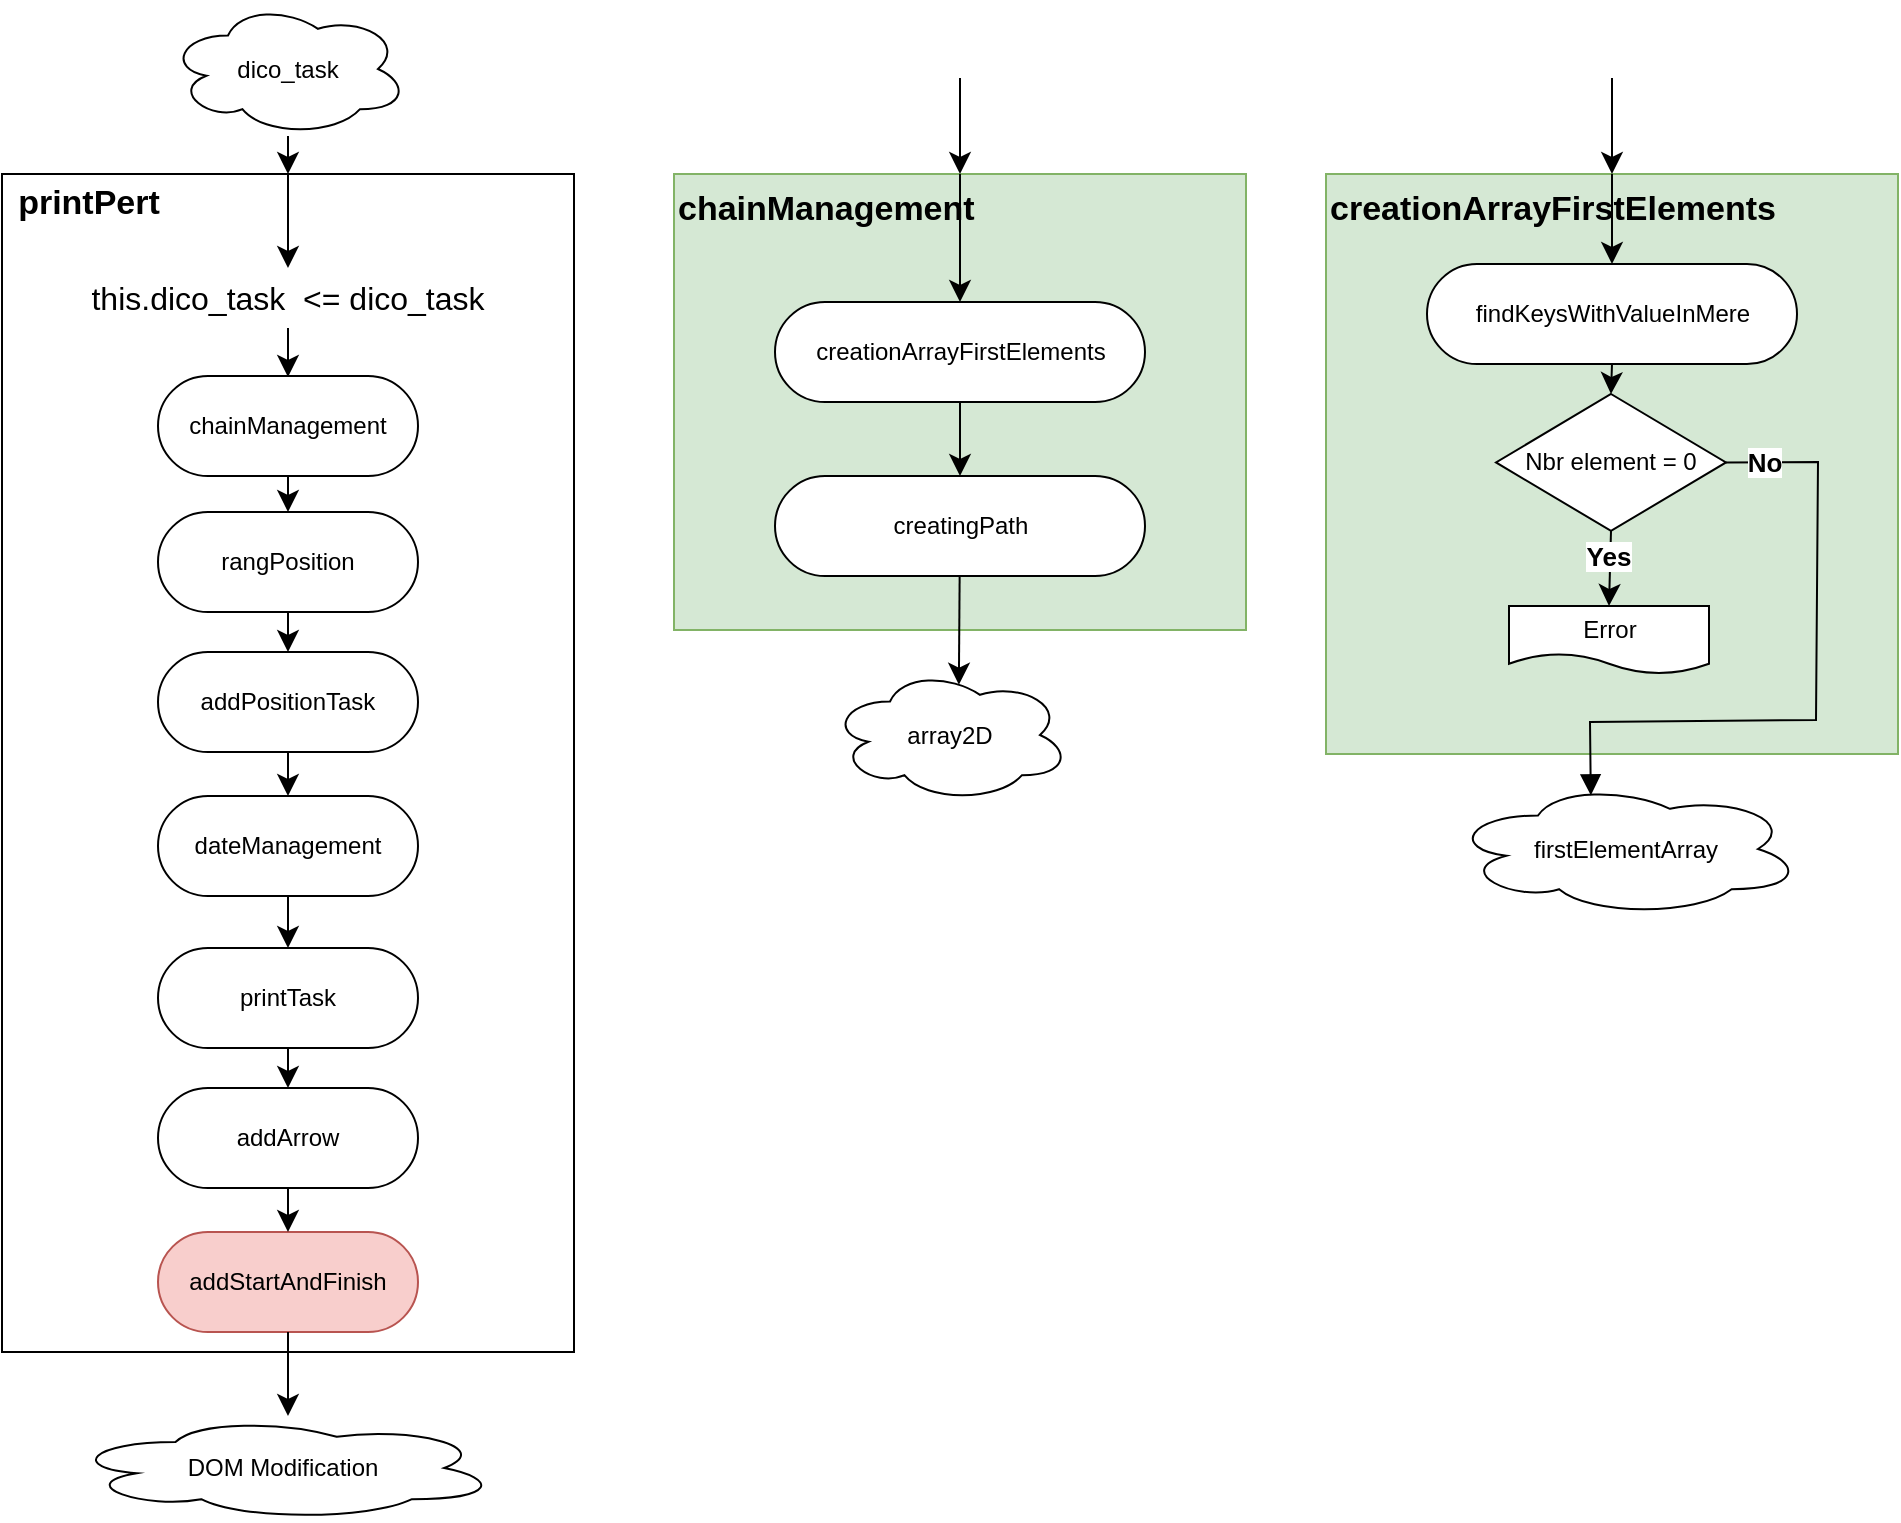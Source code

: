 <mxfile version="24.6.1" type="device">
  <diagram name="Page-1" id="U24ulP7iFm1ayGq6LAqu">
    <mxGraphModel dx="1800" dy="1295" grid="0" gridSize="10" guides="1" tooltips="1" connect="1" arrows="1" fold="1" page="0" pageScale="1" pageWidth="827" pageHeight="1169" math="0" shadow="0">
      <root>
        <mxCell id="0" />
        <mxCell id="1" parent="0" />
        <mxCell id="4S-C0u_RcFq-PBZ6-96t-1" value="" style="html=1;dashed=0;whiteSpace=wrap;" parent="1" vertex="1">
          <mxGeometry x="-228" y="-144" width="286" height="589" as="geometry" />
        </mxCell>
        <mxCell id="4S-C0u_RcFq-PBZ6-96t-2" value="dico_task" style="shape=cloud;whiteSpace=wrap;html=1;" parent="1" vertex="1">
          <mxGeometry x="-145" y="-230" width="120" height="67" as="geometry" />
        </mxCell>
        <mxCell id="4S-C0u_RcFq-PBZ6-96t-3" value="" style="endArrow=classic;html=1;rounded=0;fontSize=12;startSize=8;endSize=8;curved=1;entryX=0.5;entryY=0;entryDx=0;entryDy=0;" parent="1" source="4S-C0u_RcFq-PBZ6-96t-2" target="4S-C0u_RcFq-PBZ6-96t-1" edge="1">
          <mxGeometry width="50" height="50" relative="1" as="geometry">
            <mxPoint x="-117" y="129" as="sourcePoint" />
            <mxPoint x="-67" y="79" as="targetPoint" />
          </mxGeometry>
        </mxCell>
        <mxCell id="4S-C0u_RcFq-PBZ6-96t-4" value="&lt;font style=&quot;font-size: 17px;&quot;&gt;&lt;b&gt;printPert&lt;/b&gt;&lt;/font&gt;" style="text;html=1;align=center;verticalAlign=middle;whiteSpace=wrap;rounded=0;fontSize=16;" parent="1" vertex="1">
          <mxGeometry x="-228" y="-144" width="87" height="30" as="geometry" />
        </mxCell>
        <mxCell id="4S-C0u_RcFq-PBZ6-96t-7" value="this.dico_task&amp;nbsp; &amp;lt;= dico_task" style="text;html=1;align=center;verticalAlign=middle;whiteSpace=wrap;rounded=0;fontSize=16;" parent="1" vertex="1">
          <mxGeometry x="-197" y="-97" width="224" height="30" as="geometry" />
        </mxCell>
        <mxCell id="4S-C0u_RcFq-PBZ6-96t-8" value="" style="endArrow=classic;html=1;rounded=0;fontSize=12;startSize=8;endSize=8;curved=1;entryX=0.5;entryY=0;entryDx=0;entryDy=0;" parent="1" source="4S-C0u_RcFq-PBZ6-96t-1" target="4S-C0u_RcFq-PBZ6-96t-7" edge="1">
          <mxGeometry width="50" height="50" relative="1" as="geometry">
            <mxPoint x="-170" y="84" as="sourcePoint" />
            <mxPoint x="-120" y="34" as="targetPoint" />
          </mxGeometry>
        </mxCell>
        <mxCell id="4S-C0u_RcFq-PBZ6-96t-9" value="" style="endArrow=classic;html=1;rounded=0;fontSize=12;startSize=8;endSize=8;curved=1;exitX=0.5;exitY=1;exitDx=0;exitDy=0;entryX=0.5;entryY=0.5;entryDx=0;entryDy=-24.5;entryPerimeter=0;" parent="1" source="4S-C0u_RcFq-PBZ6-96t-7" target="4S-C0u_RcFq-PBZ6-96t-6" edge="1">
          <mxGeometry width="50" height="50" relative="1" as="geometry">
            <mxPoint x="-92" y="219" as="sourcePoint" />
            <mxPoint x="-42" y="169" as="targetPoint" />
          </mxGeometry>
        </mxCell>
        <mxCell id="4S-C0u_RcFq-PBZ6-96t-6" value="chainManagement" style="html=1;dashed=0;whiteSpace=wrap;shape=mxgraph.dfd.start" parent="1" vertex="1">
          <mxGeometry x="-150" y="-43" width="130" height="50" as="geometry" />
        </mxCell>
        <mxCell id="4S-C0u_RcFq-PBZ6-96t-10" value="rangPosition" style="html=1;dashed=0;whiteSpace=wrap;shape=mxgraph.dfd.start" parent="1" vertex="1">
          <mxGeometry x="-150" y="25" width="130" height="50" as="geometry" />
        </mxCell>
        <mxCell id="4S-C0u_RcFq-PBZ6-96t-11" value="addPositionTask" style="html=1;dashed=0;whiteSpace=wrap;shape=mxgraph.dfd.start" parent="1" vertex="1">
          <mxGeometry x="-150" y="95" width="130" height="50" as="geometry" />
        </mxCell>
        <mxCell id="4S-C0u_RcFq-PBZ6-96t-12" value="dateManagement" style="html=1;dashed=0;whiteSpace=wrap;shape=mxgraph.dfd.start" parent="1" vertex="1">
          <mxGeometry x="-150" y="167" width="130" height="50" as="geometry" />
        </mxCell>
        <mxCell id="4S-C0u_RcFq-PBZ6-96t-14" value="printTask" style="html=1;dashed=0;whiteSpace=wrap;shape=mxgraph.dfd.start" parent="1" vertex="1">
          <mxGeometry x="-150" y="243" width="130" height="50" as="geometry" />
        </mxCell>
        <mxCell id="4S-C0u_RcFq-PBZ6-96t-15" value="addArrow" style="html=1;dashed=0;whiteSpace=wrap;shape=mxgraph.dfd.start" parent="1" vertex="1">
          <mxGeometry x="-150" y="313" width="130" height="50" as="geometry" />
        </mxCell>
        <mxCell id="4S-C0u_RcFq-PBZ6-96t-16" value="addStartAndFinish" style="html=1;dashed=0;whiteSpace=wrap;shape=mxgraph.dfd.start;fillColor=#f8cecc;strokeColor=#b85450;" parent="1" vertex="1">
          <mxGeometry x="-150" y="385" width="130" height="50" as="geometry" />
        </mxCell>
        <mxCell id="4S-C0u_RcFq-PBZ6-96t-17" value="" style="endArrow=classic;html=1;rounded=0;fontSize=12;startSize=8;endSize=8;curved=1;entryX=0.5;entryY=0.5;entryDx=0;entryDy=-25;entryPerimeter=0;exitX=0.5;exitY=0.5;exitDx=0;exitDy=25;exitPerimeter=0;" parent="1" source="4S-C0u_RcFq-PBZ6-96t-6" target="4S-C0u_RcFq-PBZ6-96t-10" edge="1">
          <mxGeometry width="50" height="50" relative="1" as="geometry">
            <mxPoint x="-143" y="101" as="sourcePoint" />
            <mxPoint x="-93" y="51" as="targetPoint" />
          </mxGeometry>
        </mxCell>
        <mxCell id="4S-C0u_RcFq-PBZ6-96t-18" value="" style="endArrow=classic;html=1;rounded=0;fontSize=12;startSize=8;endSize=8;curved=1;exitX=0.5;exitY=0.5;exitDx=0;exitDy=25;exitPerimeter=0;" parent="1" source="4S-C0u_RcFq-PBZ6-96t-10" target="4S-C0u_RcFq-PBZ6-96t-11" edge="1">
          <mxGeometry width="50" height="50" relative="1" as="geometry">
            <mxPoint x="57" y="206" as="sourcePoint" />
            <mxPoint x="107" y="156" as="targetPoint" />
          </mxGeometry>
        </mxCell>
        <mxCell id="4S-C0u_RcFq-PBZ6-96t-19" value="" style="endArrow=classic;html=1;rounded=0;fontSize=12;startSize=8;endSize=8;curved=1;exitX=0.5;exitY=0.5;exitDx=0;exitDy=25;exitPerimeter=0;" parent="1" source="4S-C0u_RcFq-PBZ6-96t-11" target="4S-C0u_RcFq-PBZ6-96t-12" edge="1">
          <mxGeometry width="50" height="50" relative="1" as="geometry">
            <mxPoint x="-20" y="171" as="sourcePoint" />
            <mxPoint x="30" y="121" as="targetPoint" />
          </mxGeometry>
        </mxCell>
        <mxCell id="4S-C0u_RcFq-PBZ6-96t-20" value="" style="endArrow=classic;html=1;rounded=0;fontSize=12;startSize=8;endSize=8;curved=1;exitX=0.5;exitY=0.5;exitDx=0;exitDy=25;exitPerimeter=0;" parent="1" source="4S-C0u_RcFq-PBZ6-96t-12" target="4S-C0u_RcFq-PBZ6-96t-14" edge="1">
          <mxGeometry width="50" height="50" relative="1" as="geometry">
            <mxPoint x="33" y="244" as="sourcePoint" />
            <mxPoint x="83" y="194" as="targetPoint" />
          </mxGeometry>
        </mxCell>
        <mxCell id="4S-C0u_RcFq-PBZ6-96t-21" value="" style="endArrow=classic;html=1;rounded=0;fontSize=12;startSize=8;endSize=8;curved=1;exitX=0.5;exitY=0.5;exitDx=0;exitDy=25;exitPerimeter=0;entryX=0.5;entryY=0.5;entryDx=0;entryDy=-25;entryPerimeter=0;" parent="1" source="4S-C0u_RcFq-PBZ6-96t-14" target="4S-C0u_RcFq-PBZ6-96t-15" edge="1">
          <mxGeometry width="50" height="50" relative="1" as="geometry">
            <mxPoint x="33" y="244" as="sourcePoint" />
            <mxPoint x="83" y="194" as="targetPoint" />
          </mxGeometry>
        </mxCell>
        <mxCell id="4S-C0u_RcFq-PBZ6-96t-22" value="" style="endArrow=classic;html=1;rounded=0;fontSize=12;startSize=8;endSize=8;curved=1;exitX=0.5;exitY=0.5;exitDx=0;exitDy=25;exitPerimeter=0;" parent="1" source="4S-C0u_RcFq-PBZ6-96t-15" target="4S-C0u_RcFq-PBZ6-96t-16" edge="1">
          <mxGeometry width="50" height="50" relative="1" as="geometry">
            <mxPoint x="33" y="309" as="sourcePoint" />
            <mxPoint x="83" y="259" as="targetPoint" />
          </mxGeometry>
        </mxCell>
        <mxCell id="bRTSdrswjbc-JNTQyrNC-1" value="" style="html=1;dashed=0;whiteSpace=wrap;fillColor=#d5e8d4;strokeColor=#82b366;" vertex="1" parent="1">
          <mxGeometry x="108" y="-144" width="286" height="228" as="geometry" />
        </mxCell>
        <mxCell id="bRTSdrswjbc-JNTQyrNC-2" value="&lt;b style=&quot;&quot;&gt;&lt;font style=&quot;font-size: 17px;&quot;&gt;chainManagement&lt;/font&gt;&lt;/b&gt;" style="text;html=1;align=left;verticalAlign=middle;whiteSpace=wrap;rounded=0;fontSize=16;" vertex="1" parent="1">
          <mxGeometry x="108" y="-144" width="157" height="35" as="geometry" />
        </mxCell>
        <mxCell id="bRTSdrswjbc-JNTQyrNC-4" value="&lt;font style=&quot;font-size: 12px;&quot;&gt;creationArrayFirstElements&lt;/font&gt;" style="html=1;dashed=0;whiteSpace=wrap;shape=mxgraph.dfd.start" vertex="1" parent="1">
          <mxGeometry x="158.5" y="-80" width="185" height="50" as="geometry" />
        </mxCell>
        <mxCell id="bRTSdrswjbc-JNTQyrNC-9" value="&lt;font style=&quot;font-size: 12px;&quot;&gt;creatingPath&lt;/font&gt;" style="html=1;dashed=0;whiteSpace=wrap;shape=mxgraph.dfd.start" vertex="1" parent="1">
          <mxGeometry x="158.5" y="7" width="185" height="50" as="geometry" />
        </mxCell>
        <mxCell id="bRTSdrswjbc-JNTQyrNC-10" value="array2D" style="shape=cloud;whiteSpace=wrap;html=1;" vertex="1" parent="1">
          <mxGeometry x="186" y="103" width="120" height="67" as="geometry" />
        </mxCell>
        <mxCell id="bRTSdrswjbc-JNTQyrNC-12" value="" style="endArrow=classic;html=1;rounded=0;fontSize=12;startSize=8;endSize=8;curved=1;entryX=0.5;entryY=0;entryDx=0;entryDy=0;" edge="1" parent="1" target="bRTSdrswjbc-JNTQyrNC-1">
          <mxGeometry width="50" height="50" relative="1" as="geometry">
            <mxPoint x="251" y="-192" as="sourcePoint" />
            <mxPoint x="251" y="-144" as="targetPoint" />
          </mxGeometry>
        </mxCell>
        <mxCell id="bRTSdrswjbc-JNTQyrNC-13" value="" style="endArrow=classic;html=1;rounded=0;fontSize=12;startSize=8;endSize=8;curved=1;entryX=0.5;entryY=0.5;entryDx=0;entryDy=-25;entryPerimeter=0;exitX=0.5;exitY=0;exitDx=0;exitDy=0;" edge="1" parent="1" source="bRTSdrswjbc-JNTQyrNC-1" target="bRTSdrswjbc-JNTQyrNC-4">
          <mxGeometry width="50" height="50" relative="1" as="geometry">
            <mxPoint x="125" y="104" as="sourcePoint" />
            <mxPoint x="175" y="54" as="targetPoint" />
          </mxGeometry>
        </mxCell>
        <mxCell id="bRTSdrswjbc-JNTQyrNC-15" value="" style="endArrow=classic;html=1;rounded=0;fontSize=12;startSize=8;endSize=8;curved=1;exitX=0.5;exitY=0.5;exitDx=0;exitDy=25;exitPerimeter=0;" edge="1" parent="1" source="4S-C0u_RcFq-PBZ6-96t-16">
          <mxGeometry width="50" height="50" relative="1" as="geometry">
            <mxPoint x="-85" y="435" as="sourcePoint" />
            <mxPoint x="-85" y="477" as="targetPoint" />
          </mxGeometry>
        </mxCell>
        <mxCell id="bRTSdrswjbc-JNTQyrNC-16" value="" style="endArrow=classic;html=1;rounded=0;fontSize=12;startSize=8;endSize=8;curved=1;entryX=0.5;entryY=0.5;entryDx=0;entryDy=-25;entryPerimeter=0;exitX=0.5;exitY=0.5;exitDx=0;exitDy=25;exitPerimeter=0;" edge="1" parent="1" source="bRTSdrswjbc-JNTQyrNC-4" target="bRTSdrswjbc-JNTQyrNC-9">
          <mxGeometry width="50" height="50" relative="1" as="geometry">
            <mxPoint x="131" y="158" as="sourcePoint" />
            <mxPoint x="181" y="108" as="targetPoint" />
          </mxGeometry>
        </mxCell>
        <mxCell id="bRTSdrswjbc-JNTQyrNC-17" value="" style="endArrow=classic;html=1;rounded=0;fontSize=12;startSize=8;endSize=8;curved=1;entryX=0.537;entryY=0.125;entryDx=0;entryDy=0;entryPerimeter=0;" edge="1" parent="1" source="bRTSdrswjbc-JNTQyrNC-9" target="bRTSdrswjbc-JNTQyrNC-10">
          <mxGeometry width="50" height="50" relative="1" as="geometry">
            <mxPoint x="174" y="121" as="sourcePoint" />
            <mxPoint x="224" y="71" as="targetPoint" />
          </mxGeometry>
        </mxCell>
        <mxCell id="bRTSdrswjbc-JNTQyrNC-27" value="" style="html=1;dashed=0;whiteSpace=wrap;fillColor=#d5e8d4;strokeColor=#82b366;" vertex="1" parent="1">
          <mxGeometry x="434" y="-144" width="286" height="290" as="geometry" />
        </mxCell>
        <mxCell id="bRTSdrswjbc-JNTQyrNC-28" value="&lt;span style=&quot;font-size: 17px;&quot;&gt;&lt;b&gt;creationArrayFirstElements&lt;/b&gt;&lt;/span&gt;" style="text;html=1;align=left;verticalAlign=middle;whiteSpace=wrap;rounded=0;fontSize=16;" vertex="1" parent="1">
          <mxGeometry x="434" y="-144" width="157" height="35" as="geometry" />
        </mxCell>
        <mxCell id="bRTSdrswjbc-JNTQyrNC-29" value="&lt;font style=&quot;font-size: 12px;&quot;&gt;findKeysWithValueInMere&lt;/font&gt;" style="html=1;dashed=0;whiteSpace=wrap;shape=mxgraph.dfd.start" vertex="1" parent="1">
          <mxGeometry x="484.5" y="-99" width="185" height="50" as="geometry" />
        </mxCell>
        <mxCell id="bRTSdrswjbc-JNTQyrNC-31" value="firstElementArray" style="shape=cloud;whiteSpace=wrap;html=1;" vertex="1" parent="1">
          <mxGeometry x="496" y="160" width="176" height="67" as="geometry" />
        </mxCell>
        <mxCell id="bRTSdrswjbc-JNTQyrNC-32" value="" style="endArrow=classic;html=1;rounded=0;fontSize=12;startSize=8;endSize=8;curved=1;entryX=0.5;entryY=0;entryDx=0;entryDy=0;" edge="1" parent="1" target="bRTSdrswjbc-JNTQyrNC-27">
          <mxGeometry width="50" height="50" relative="1" as="geometry">
            <mxPoint x="577" y="-192" as="sourcePoint" />
            <mxPoint x="577" y="-144" as="targetPoint" />
          </mxGeometry>
        </mxCell>
        <mxCell id="bRTSdrswjbc-JNTQyrNC-33" value="" style="endArrow=classic;html=1;rounded=0;fontSize=12;startSize=8;endSize=8;curved=1;entryX=0.5;entryY=0.5;entryDx=0;entryDy=-25;entryPerimeter=0;exitX=0.5;exitY=0;exitDx=0;exitDy=0;" edge="1" parent="1" source="bRTSdrswjbc-JNTQyrNC-27" target="bRTSdrswjbc-JNTQyrNC-29">
          <mxGeometry width="50" height="50" relative="1" as="geometry">
            <mxPoint x="451" y="104" as="sourcePoint" />
            <mxPoint x="501" y="54" as="targetPoint" />
          </mxGeometry>
        </mxCell>
        <mxCell id="bRTSdrswjbc-JNTQyrNC-34" value="" style="endArrow=classic;html=1;rounded=0;fontSize=12;startSize=8;endSize=8;curved=1;entryX=0.5;entryY=0;entryDx=0;entryDy=0;exitX=0.5;exitY=0.5;exitDx=0;exitDy=25;exitPerimeter=0;" edge="1" parent="1" source="bRTSdrswjbc-JNTQyrNC-29" target="bRTSdrswjbc-JNTQyrNC-36">
          <mxGeometry width="50" height="50" relative="1" as="geometry">
            <mxPoint x="577.0" y="-31" as="sourcePoint" />
            <mxPoint x="577.0" y="14" as="targetPoint" />
          </mxGeometry>
        </mxCell>
        <mxCell id="bRTSdrswjbc-JNTQyrNC-36" value="Nbr element = 0" style="shape=rhombus;html=1;dashed=0;whiteSpace=wrap;perimeter=rhombusPerimeter;" vertex="1" parent="1">
          <mxGeometry x="519" y="-34" width="115" height="68.45" as="geometry" />
        </mxCell>
        <mxCell id="bRTSdrswjbc-JNTQyrNC-37" value="Error" style="shape=document;whiteSpace=wrap;html=1;boundedLbl=1;dashed=0;flipH=1;" vertex="1" parent="1">
          <mxGeometry x="525.5" y="72" width="100" height="34" as="geometry" />
        </mxCell>
        <mxCell id="bRTSdrswjbc-JNTQyrNC-38" value="" style="endArrow=classic;html=1;rounded=0;fontSize=12;startSize=8;endSize=8;curved=1;exitX=0.5;exitY=1;exitDx=0;exitDy=0;entryX=0.5;entryY=0;entryDx=0;entryDy=0;" edge="1" parent="1" source="bRTSdrswjbc-JNTQyrNC-36" target="bRTSdrswjbc-JNTQyrNC-37">
          <mxGeometry width="50" height="50" relative="1" as="geometry">
            <mxPoint x="738" y="-14" as="sourcePoint" />
            <mxPoint x="788" y="-64" as="targetPoint" />
          </mxGeometry>
        </mxCell>
        <mxCell id="bRTSdrswjbc-JNTQyrNC-40" value="" style="endArrow=block;html=1;rounded=0;fontSize=12;startSize=8;endSize=8;curved=0;exitX=1;exitY=0.5;exitDx=0;exitDy=0;entryX=0.4;entryY=0.1;entryDx=0;entryDy=0;entryPerimeter=0;endFill=1;" edge="1" parent="1" target="bRTSdrswjbc-JNTQyrNC-31">
          <mxGeometry width="50" height="50" relative="1" as="geometry">
            <mxPoint x="634" y="0.225" as="sourcePoint" />
            <mxPoint x="564.32" y="185.313" as="targetPoint" />
            <Array as="points">
              <mxPoint x="680" />
              <mxPoint x="679" y="129" />
              <mxPoint x="566" y="130" />
            </Array>
          </mxGeometry>
        </mxCell>
        <mxCell id="bRTSdrswjbc-JNTQyrNC-43" value="&lt;b&gt;&lt;font style=&quot;font-size: 13px; background-color: rgb(255, 255, 255);&quot;&gt;Yes&lt;/font&gt;&lt;/b&gt;" style="text;html=1;align=center;verticalAlign=middle;whiteSpace=wrap;rounded=0;fontSize=16;" vertex="1" parent="1">
          <mxGeometry x="558.5" y="38" width="32.5" height="16.45" as="geometry" />
        </mxCell>
        <mxCell id="bRTSdrswjbc-JNTQyrNC-44" value="&lt;b&gt;&lt;font style=&quot;font-size: 13px; background-color: rgb(255, 255, 255);&quot;&gt;No&lt;/font&gt;&lt;/b&gt;" style="text;html=1;align=center;verticalAlign=middle;whiteSpace=wrap;rounded=0;fontSize=16;" vertex="1" parent="1">
          <mxGeometry x="637" y="-9.23" width="32.5" height="16.45" as="geometry" />
        </mxCell>
        <mxCell id="bRTSdrswjbc-JNTQyrNC-46" value="DOM Modification" style="shape=cloud;whiteSpace=wrap;html=1;" vertex="1" parent="1">
          <mxGeometry x="-195" y="477" width="215" height="52" as="geometry" />
        </mxCell>
      </root>
    </mxGraphModel>
  </diagram>
</mxfile>
